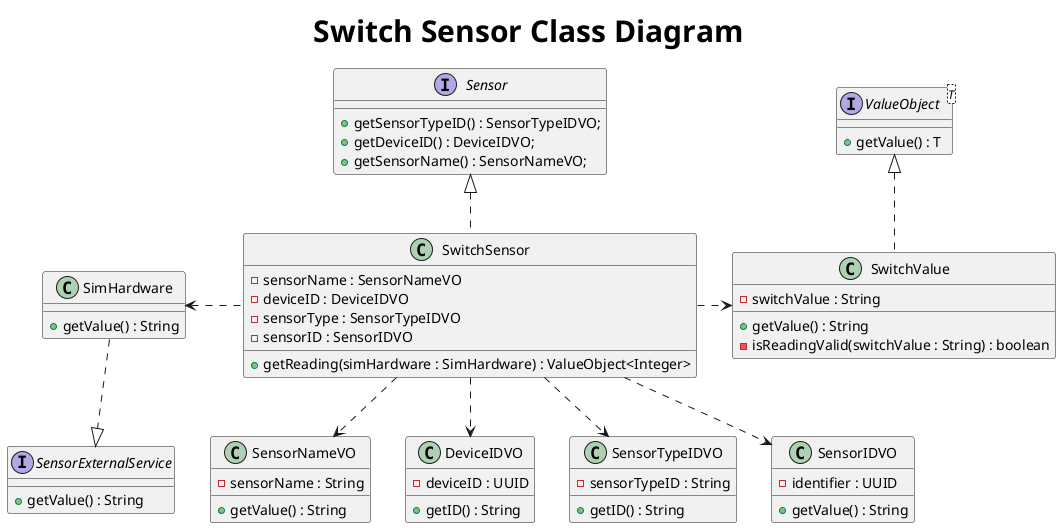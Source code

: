 @startuml
title <size: 30> Switch Sensor Class Diagram

interface Sensor {
    + getSensorTypeID() : SensorTypeIDVO;
    + getDeviceID() : DeviceIDVO;
    + getSensorName() : SensorNameVO;
}


interface ValueObject<T> {
    + getValue() : T
}

class SensorNameVO{
    - sensorName : String
    + getValue() : String
}

class DeviceIDVO{
    - deviceID : UUID
    + getID() : String
}

class SensorTypeIDVO{
    - sensorTypeID : String
    + getID() : String
}

class SensorIDVO{
    - identifier : UUID
    + getValue() : String
}


class SwitchSensor{
    - sensorName : SensorNameVO
    - deviceID : DeviceIDVO
    - sensorType : SensorTypeIDVO
    - sensorID : SensorIDVO

    + getReading(simHardware : SimHardware) : ValueObject<Integer>
}

class SwitchValue{
    - switchValue : String

    + getValue() : String
    - isReadingValid(switchValue : String) : boolean
}

class SimHardware{
    + getValue() : String
}

interface SensorExternalService {
+getValue() : String
}

ValueObject <|.. SwitchValue
Sensor <|.. SwitchSensor
SwitchSensor .right.> SwitchValue
SwitchSensor .left.> SimHardware
SwitchSensor .down.> SensorNameVO
SwitchSensor .down.> DeviceIDVO
SwitchSensor .down.> SensorTypeIDVO
SwitchSensor .down.> SensorIDVO
SimHardware ..|> SensorExternalService

@enduml
